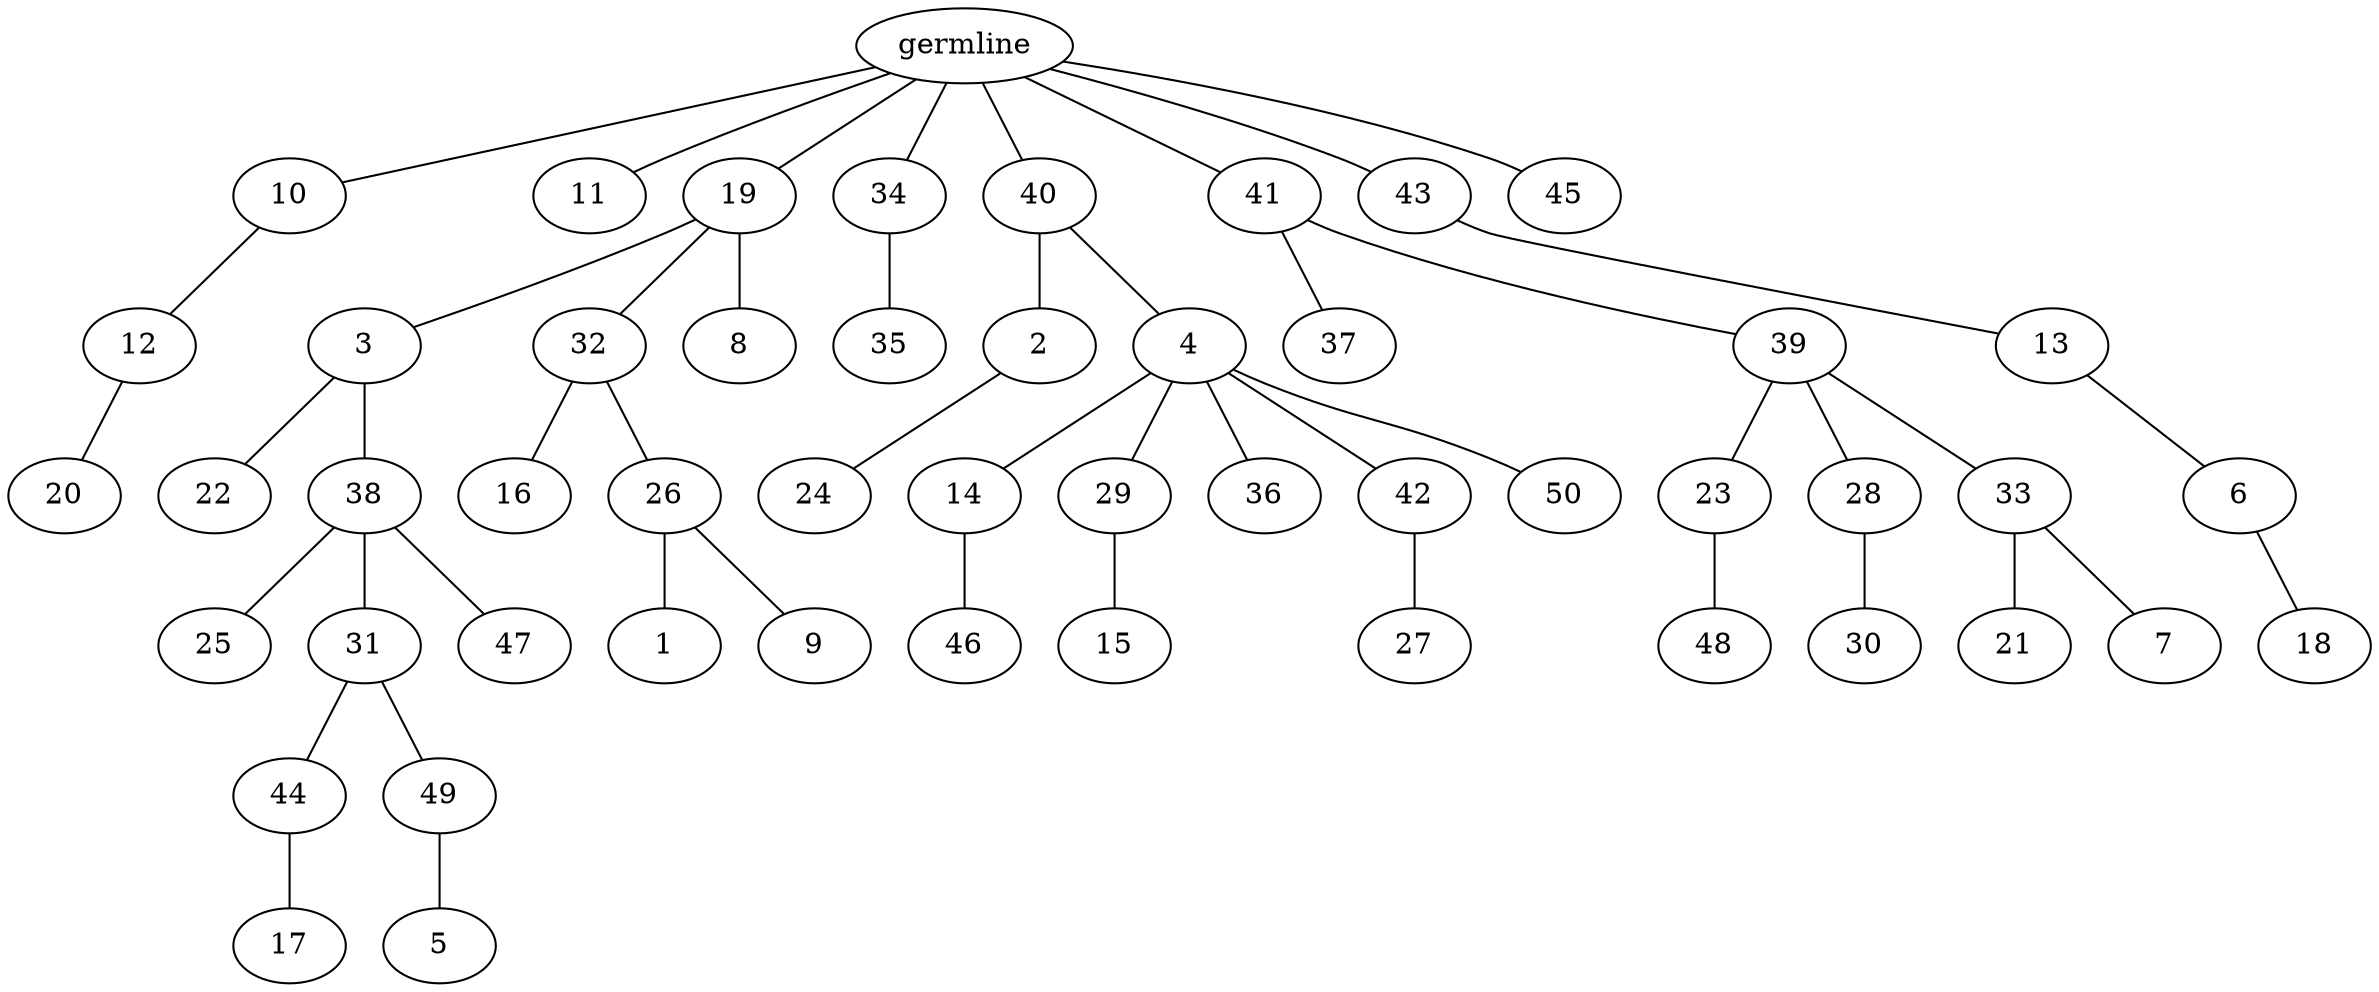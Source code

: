 graph tree {
    "139791960565984" [label="germline"];
    "139791953753040" [label="10"];
    "139791953753568" [label="12"];
    "139791961547392" [label="20"];
    "139791953754480" [label="11"];
    "139791953754864" [label="19"];
    "139791953754816" [label="3"];
    "139791953755200" [label="22"];
    "139791953755440" [label="38"];
    "139791964600688" [label="25"];
    "139791964598624" [label="31"];
    "139791964600640" [label="44"];
    "139791964599296" [label="17"];
    "139791964598384" [label="49"];
    "139791953243488" [label="5"];
    "139791964599536" [label="47"];
    "139791953755152" [label="32"];
    "139791964602176" [label="16"];
    "139791953240752" [label="26"];
    "139791953243248" [label="1"];
    "139791953242576" [label="9"];
    "139791953752512" [label="8"];
    "139791953752464" [label="34"];
    "139791953242672" [label="35"];
    "139791953242384" [label="40"];
    "139791953240464" [label="2"];
    "139791952424528" [label="24"];
    "139791953241808" [label="4"];
    "139791952422992" [label="14"];
    "139791952422896" [label="46"];
    "139791952422032" [label="29"];
    "139791952424576" [label="15"];
    "139791952424144" [label="36"];
    "139791952423808" [label="42"];
    "139791952423136" [label="27"];
    "139791952423856" [label="50"];
    "139791953243632" [label="41"];
    "139791952423424" [label="37"];
    "139791952421408" [label="39"];
    "139791952420928" [label="23"];
    "139791952422320" [label="48"];
    "139791952424432" [label="28"];
    "139791952423520" [label="30"];
    "139791952422080" [label="33"];
    "139791952424624" [label="21"];
    "139791952422272" [label="7"];
    "139791952421216" [label="43"];
    "139791952424240" [label="13"];
    "139791955698256" [label="6"];
    "139791955700320" [label="18"];
    "139791952424480" [label="45"];
    "139791960565984" -- "139791953753040";
    "139791960565984" -- "139791953754480";
    "139791960565984" -- "139791953754864";
    "139791960565984" -- "139791953752464";
    "139791960565984" -- "139791953242384";
    "139791960565984" -- "139791953243632";
    "139791960565984" -- "139791952421216";
    "139791960565984" -- "139791952424480";
    "139791953753040" -- "139791953753568";
    "139791953753568" -- "139791961547392";
    "139791953754864" -- "139791953754816";
    "139791953754864" -- "139791953755152";
    "139791953754864" -- "139791953752512";
    "139791953754816" -- "139791953755200";
    "139791953754816" -- "139791953755440";
    "139791953755440" -- "139791964600688";
    "139791953755440" -- "139791964598624";
    "139791953755440" -- "139791964599536";
    "139791964598624" -- "139791964600640";
    "139791964598624" -- "139791964598384";
    "139791964600640" -- "139791964599296";
    "139791964598384" -- "139791953243488";
    "139791953755152" -- "139791964602176";
    "139791953755152" -- "139791953240752";
    "139791953240752" -- "139791953243248";
    "139791953240752" -- "139791953242576";
    "139791953752464" -- "139791953242672";
    "139791953242384" -- "139791953240464";
    "139791953242384" -- "139791953241808";
    "139791953240464" -- "139791952424528";
    "139791953241808" -- "139791952422992";
    "139791953241808" -- "139791952422032";
    "139791953241808" -- "139791952424144";
    "139791953241808" -- "139791952423808";
    "139791953241808" -- "139791952423856";
    "139791952422992" -- "139791952422896";
    "139791952422032" -- "139791952424576";
    "139791952423808" -- "139791952423136";
    "139791953243632" -- "139791952423424";
    "139791953243632" -- "139791952421408";
    "139791952421408" -- "139791952420928";
    "139791952421408" -- "139791952424432";
    "139791952421408" -- "139791952422080";
    "139791952420928" -- "139791952422320";
    "139791952424432" -- "139791952423520";
    "139791952422080" -- "139791952424624";
    "139791952422080" -- "139791952422272";
    "139791952421216" -- "139791952424240";
    "139791952424240" -- "139791955698256";
    "139791955698256" -- "139791955700320";
}
